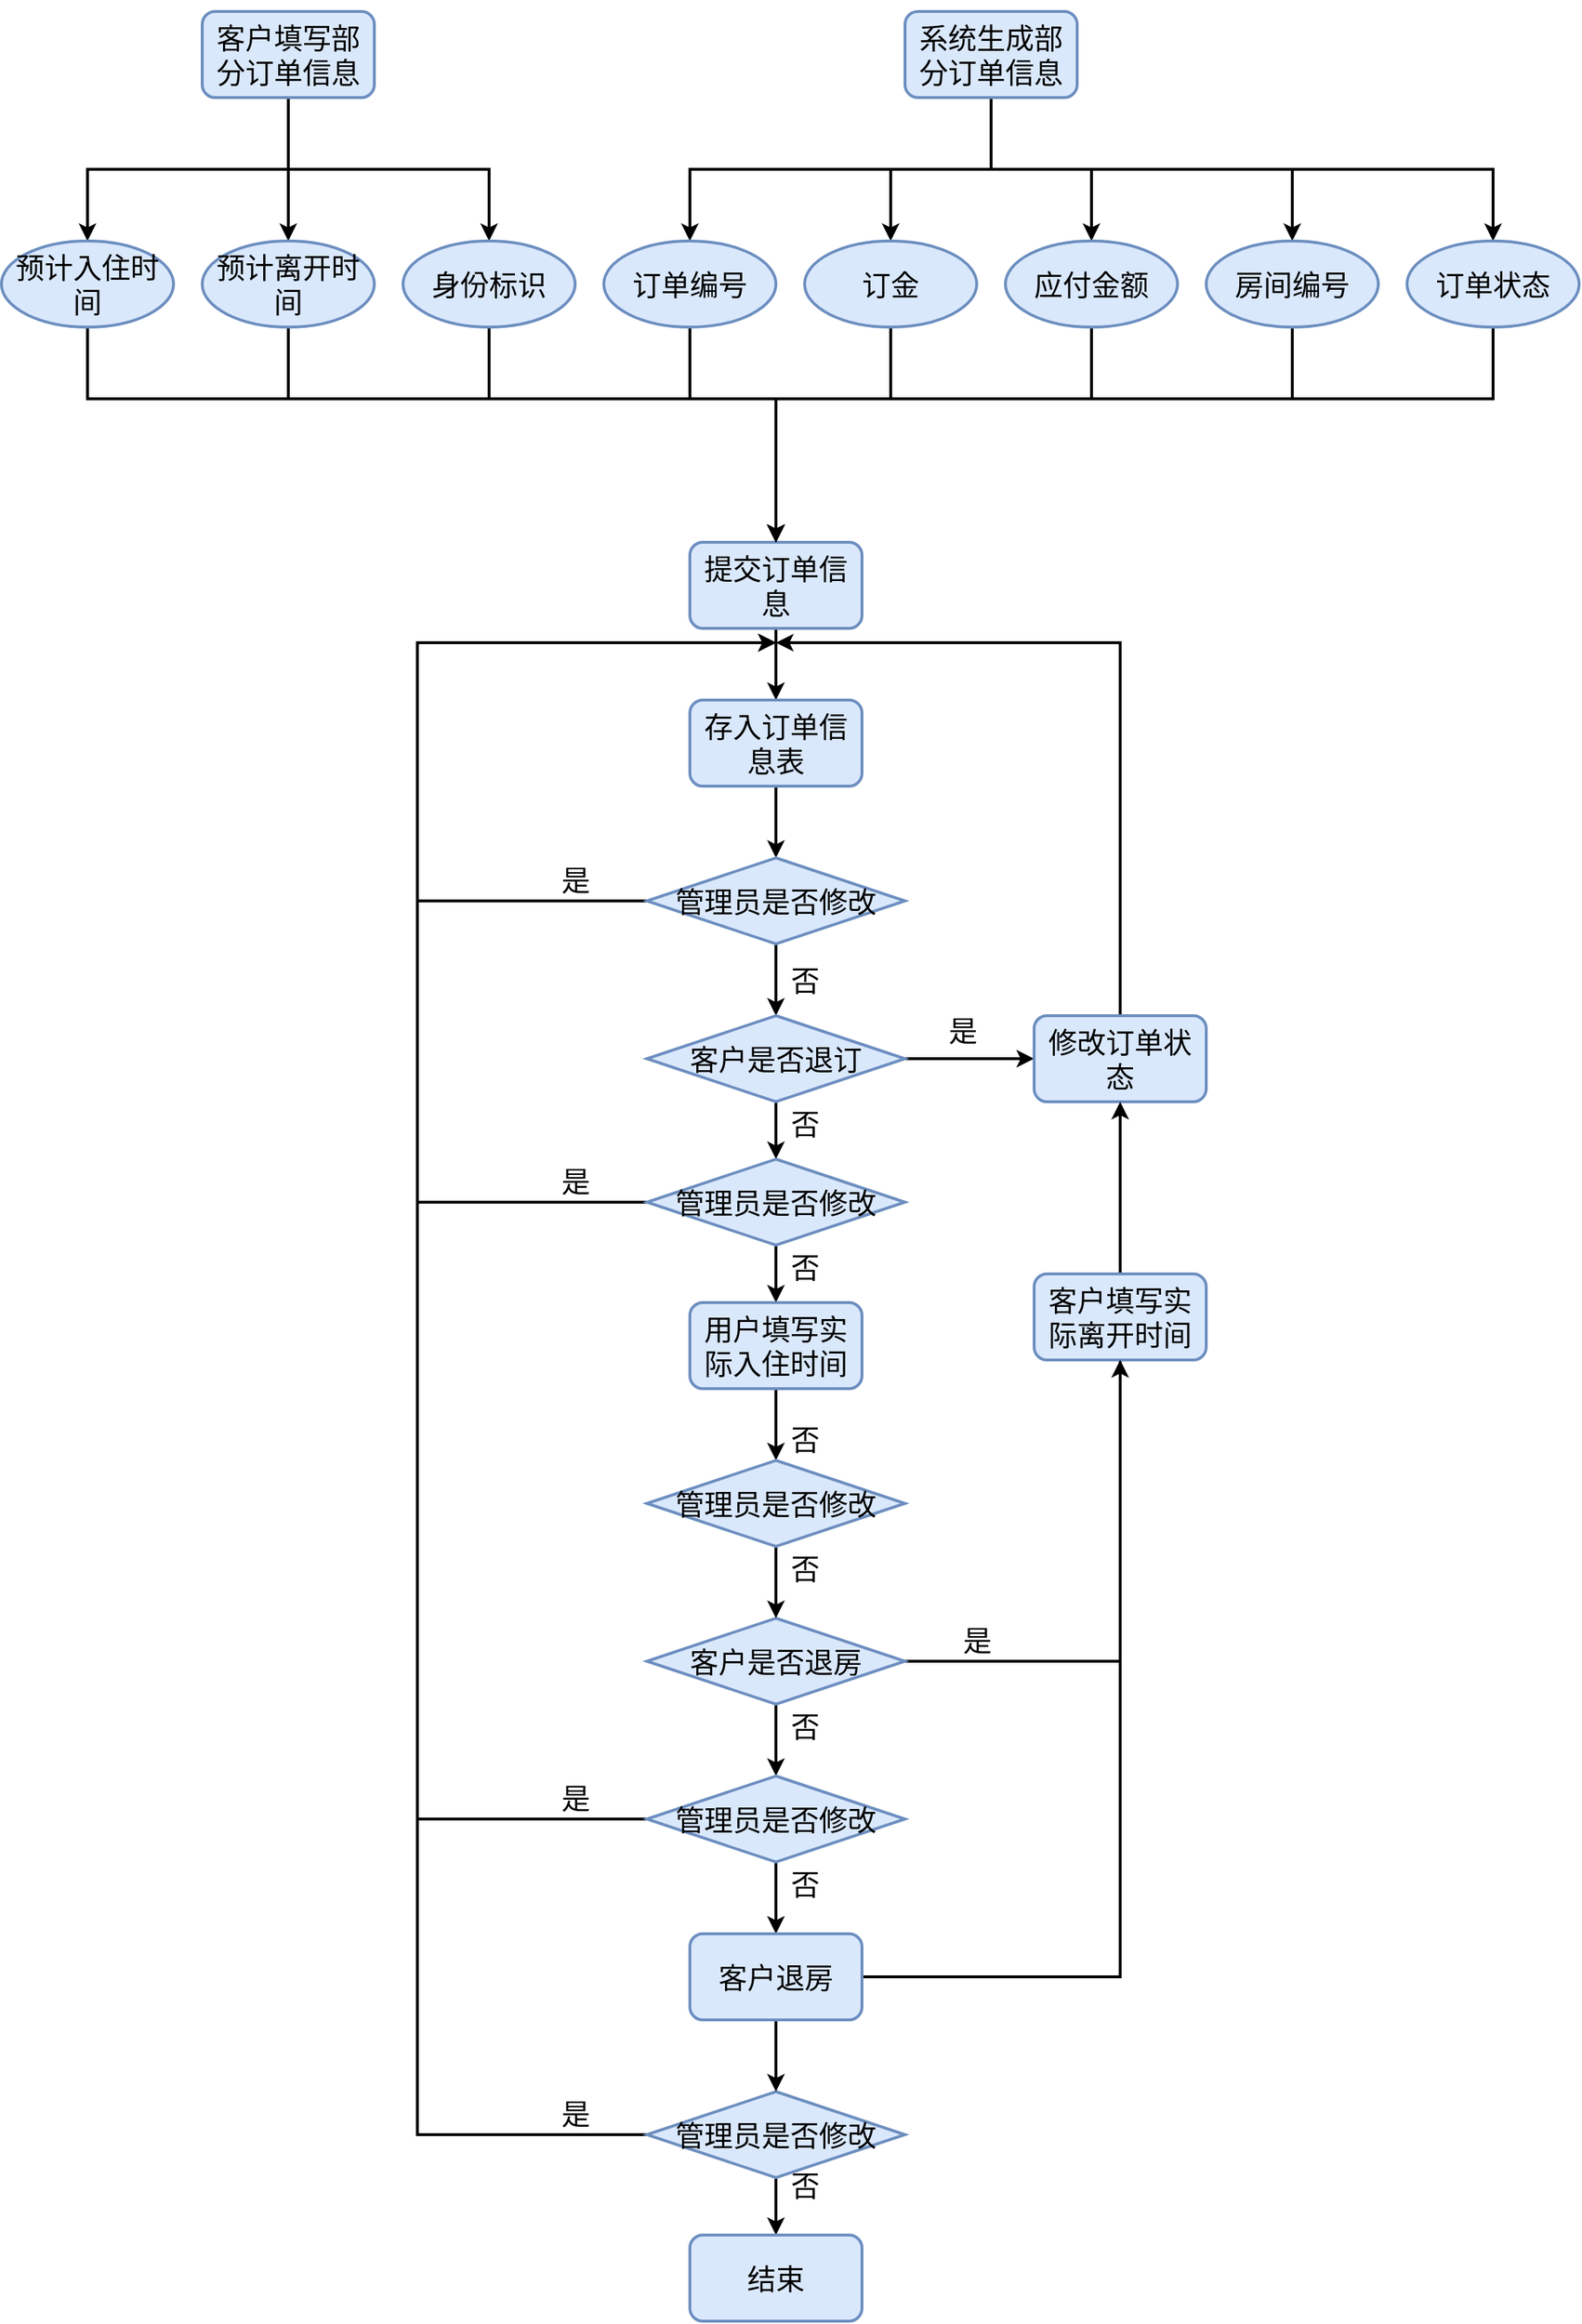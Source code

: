 <mxfile version="14.8.4" type="device"><diagram id="rwfaC8Y0ym5QBmdGNdBn" name="Page-1"><mxGraphModel dx="1422" dy="706" grid="1" gridSize="10" guides="1" tooltips="1" connect="1" arrows="1" fold="1" page="1" pageScale="1" pageWidth="2339" pageHeight="3300" math="0" shadow="0"><root><mxCell id="0"/><mxCell id="1" parent="0"/><mxCell id="a8YzkMoMjeqe5GHOEpse-1" style="edgeStyle=elbowEdgeStyle;rounded=0;orthogonalLoop=1;jettySize=auto;elbow=vertical;html=1;exitX=0.5;exitY=1;exitDx=0;exitDy=0;entryX=0.5;entryY=0;entryDx=0;entryDy=0;strokeWidth=2;fontSize=20;" edge="1" parent="1" target="a8YzkMoMjeqe5GHOEpse-8"><mxGeometry relative="1" as="geometry"><mxPoint x="480" y="110" as="sourcePoint"/></mxGeometry></mxCell><mxCell id="a8YzkMoMjeqe5GHOEpse-2" style="edgeStyle=elbowEdgeStyle;rounded=0;orthogonalLoop=1;jettySize=auto;elbow=vertical;html=1;exitX=0.5;exitY=1;exitDx=0;exitDy=0;entryX=0.5;entryY=0;entryDx=0;entryDy=0;strokeWidth=2;fontSize=20;" edge="1" parent="1" target="a8YzkMoMjeqe5GHOEpse-6"><mxGeometry relative="1" as="geometry"><mxPoint x="480" y="110" as="sourcePoint"/><Array as="points"><mxPoint x="430" y="220"/><mxPoint x="440" y="210"/></Array></mxGeometry></mxCell><mxCell id="a8YzkMoMjeqe5GHOEpse-3" style="edgeStyle=orthogonalEdgeStyle;rounded=0;orthogonalLoop=1;jettySize=auto;html=1;exitX=0.5;exitY=1;exitDx=0;exitDy=0;entryX=0.5;entryY=0;entryDx=0;entryDy=0;strokeWidth=2;" edge="1" parent="1" source="a8YzkMoMjeqe5GHOEpse-4" target="a8YzkMoMjeqe5GHOEpse-10"><mxGeometry relative="1" as="geometry"/></mxCell><mxCell id="a8YzkMoMjeqe5GHOEpse-4" value="客户填写部分订单信息" style="rounded=1;whiteSpace=wrap;html=1;fillColor=#dae8fc;strokeColor=#6c8ebf;strokeWidth=2;fontSize=20;" vertex="1" parent="1"><mxGeometry x="420" y="110" width="120" height="60" as="geometry"/></mxCell><mxCell id="a8YzkMoMjeqe5GHOEpse-5" style="edgeStyle=elbowEdgeStyle;rounded=0;orthogonalLoop=1;jettySize=auto;elbow=vertical;html=1;exitX=0.5;exitY=1;exitDx=0;exitDy=0;strokeWidth=2;fontSize=20;" edge="1" parent="1" source="a8YzkMoMjeqe5GHOEpse-6" target="a8YzkMoMjeqe5GHOEpse-12"><mxGeometry relative="1" as="geometry"><Array as="points"><mxPoint x="430" y="380"/></Array></mxGeometry></mxCell><mxCell id="a8YzkMoMjeqe5GHOEpse-6" value="&lt;font style=&quot;vertical-align: inherit ; font-size: 20px&quot;&gt;&lt;font style=&quot;vertical-align: inherit ; font-size: 20px&quot;&gt;&lt;font style=&quot;vertical-align: inherit ; font-size: 20px&quot;&gt;&lt;font style=&quot;vertical-align: inherit ; font-size: 20px&quot;&gt;预计入住时间&lt;/font&gt;&lt;/font&gt;&lt;/font&gt;&lt;/font&gt;" style="ellipse;whiteSpace=wrap;html=1;fontSize=20;strokeWidth=2;fillColor=#dae8fc;strokeColor=#6c8ebf;" vertex="1" parent="1"><mxGeometry x="280" y="270" width="120" height="60" as="geometry"/></mxCell><mxCell id="a8YzkMoMjeqe5GHOEpse-7" style="edgeStyle=elbowEdgeStyle;rounded=0;orthogonalLoop=1;jettySize=auto;elbow=vertical;html=1;exitX=0.5;exitY=1;exitDx=0;exitDy=0;entryX=0.5;entryY=0;entryDx=0;entryDy=0;strokeWidth=2;fontSize=20;" edge="1" parent="1" source="a8YzkMoMjeqe5GHOEpse-8" target="a8YzkMoMjeqe5GHOEpse-12"><mxGeometry relative="1" as="geometry"><Array as="points"><mxPoint x="550" y="380"/></Array></mxGeometry></mxCell><mxCell id="a8YzkMoMjeqe5GHOEpse-8" value="预计离开时间" style="ellipse;whiteSpace=wrap;html=1;fontSize=20;strokeWidth=2;fillColor=#dae8fc;strokeColor=#6c8ebf;" vertex="1" parent="1"><mxGeometry x="420" y="270" width="120" height="60" as="geometry"/></mxCell><mxCell id="a8YzkMoMjeqe5GHOEpse-9" style="edgeStyle=elbowEdgeStyle;rounded=0;orthogonalLoop=1;jettySize=auto;elbow=vertical;html=1;exitX=0.5;exitY=1;exitDx=0;exitDy=0;entryX=0.5;entryY=0;entryDx=0;entryDy=0;strokeWidth=2;fontSize=20;" edge="1" parent="1" source="a8YzkMoMjeqe5GHOEpse-10" target="a8YzkMoMjeqe5GHOEpse-12"><mxGeometry relative="1" as="geometry"><Array as="points"><mxPoint x="670" y="380"/></Array></mxGeometry></mxCell><mxCell id="a8YzkMoMjeqe5GHOEpse-10" value="&lt;font style=&quot;vertical-align: inherit; font-size: 20px;&quot;&gt;&lt;font style=&quot;vertical-align: inherit; font-size: 20px;&quot;&gt;身份标识&lt;/font&gt;&lt;/font&gt;" style="ellipse;whiteSpace=wrap;html=1;fontSize=20;strokeWidth=2;fillColor=#dae8fc;strokeColor=#6c8ebf;" vertex="1" parent="1"><mxGeometry x="560" y="270" width="120" height="60" as="geometry"/></mxCell><mxCell id="a8YzkMoMjeqe5GHOEpse-11" style="edgeStyle=elbowEdgeStyle;rounded=0;orthogonalLoop=1;jettySize=auto;elbow=vertical;html=1;exitX=0.5;exitY=1;exitDx=0;exitDy=0;strokeWidth=2;fontSize=20;" edge="1" parent="1" source="a8YzkMoMjeqe5GHOEpse-12"><mxGeometry relative="1" as="geometry"><mxPoint x="820" y="590" as="targetPoint"/></mxGeometry></mxCell><mxCell id="a8YzkMoMjeqe5GHOEpse-12" value="提交订单信息" style="rounded=1;whiteSpace=wrap;html=1;fillColor=#dae8fc;strokeColor=#6c8ebf;strokeWidth=2;fontSize=20;" vertex="1" parent="1"><mxGeometry x="760" y="480" width="120" height="60" as="geometry"/></mxCell><mxCell id="a8YzkMoMjeqe5GHOEpse-13" style="edgeStyle=elbowEdgeStyle;rounded=0;orthogonalLoop=1;jettySize=auto;elbow=vertical;html=1;exitX=0.5;exitY=1;exitDx=0;exitDy=0;entryX=0.5;entryY=0;entryDx=0;entryDy=0;strokeWidth=2;fontSize=20;" edge="1" parent="1" target="a8YzkMoMjeqe5GHOEpse-16"><mxGeometry relative="1" as="geometry"><mxPoint x="820" y="650" as="sourcePoint"/></mxGeometry></mxCell><mxCell id="a8YzkMoMjeqe5GHOEpse-14" style="edgeStyle=orthogonalEdgeStyle;rounded=0;orthogonalLoop=1;jettySize=auto;html=1;exitX=0.5;exitY=1;exitDx=0;exitDy=0;entryX=0.5;entryY=0;entryDx=0;entryDy=0;strokeWidth=2;" edge="1" parent="1" source="a8YzkMoMjeqe5GHOEpse-16" target="a8YzkMoMjeqe5GHOEpse-37"><mxGeometry relative="1" as="geometry"/></mxCell><mxCell id="a8YzkMoMjeqe5GHOEpse-15" style="edgeStyle=elbowEdgeStyle;rounded=0;orthogonalLoop=1;jettySize=auto;html=1;exitX=0;exitY=0.5;exitDx=0;exitDy=0;fontSize=20;strokeWidth=2;" edge="1" parent="1" source="a8YzkMoMjeqe5GHOEpse-16"><mxGeometry relative="1" as="geometry"><mxPoint x="820" y="550" as="targetPoint"/><Array as="points"><mxPoint x="570" y="640"/></Array></mxGeometry></mxCell><mxCell id="a8YzkMoMjeqe5GHOEpse-16" value="管理员是否修改" style="rhombus;whiteSpace=wrap;html=1;fillColor=#dae8fc;strokeColor=#6c8ebf;strokeWidth=2;fontSize=20;" vertex="1" parent="1"><mxGeometry x="730" y="700" width="180" height="60" as="geometry"/></mxCell><mxCell id="a8YzkMoMjeqe5GHOEpse-17" value="是" style="text;html=1;align=center;verticalAlign=middle;resizable=0;points=[];autosize=1;strokeColor=none;strokeWidth=2;fontSize=20;" vertex="1" parent="1"><mxGeometry x="660" y="700" width="40" height="30" as="geometry"/></mxCell><mxCell id="a8YzkMoMjeqe5GHOEpse-18" value="否" style="text;html=1;align=center;verticalAlign=middle;resizable=0;points=[];autosize=1;strokeColor=none;fontSize=20;" vertex="1" parent="1"><mxGeometry x="820" y="770" width="40" height="30" as="geometry"/></mxCell><mxCell id="a8YzkMoMjeqe5GHOEpse-19" style="edgeStyle=orthogonalEdgeStyle;rounded=0;orthogonalLoop=1;jettySize=auto;html=1;exitX=0.5;exitY=1;exitDx=0;exitDy=0;strokeWidth=2;" edge="1" parent="1" source="a8YzkMoMjeqe5GHOEpse-24" target="a8YzkMoMjeqe5GHOEpse-26"><mxGeometry relative="1" as="geometry"/></mxCell><mxCell id="a8YzkMoMjeqe5GHOEpse-20" style="edgeStyle=orthogonalEdgeStyle;rounded=0;orthogonalLoop=1;jettySize=auto;html=1;exitX=0.5;exitY=1;exitDx=0;exitDy=0;strokeWidth=2;" edge="1" parent="1" source="a8YzkMoMjeqe5GHOEpse-24" target="a8YzkMoMjeqe5GHOEpse-30"><mxGeometry relative="1" as="geometry"/></mxCell><mxCell id="a8YzkMoMjeqe5GHOEpse-21" style="edgeStyle=orthogonalEdgeStyle;rounded=0;orthogonalLoop=1;jettySize=auto;html=1;exitX=0.5;exitY=1;exitDx=0;exitDy=0;strokeWidth=2;" edge="1" parent="1" source="a8YzkMoMjeqe5GHOEpse-24" target="a8YzkMoMjeqe5GHOEpse-28"><mxGeometry relative="1" as="geometry"/></mxCell><mxCell id="a8YzkMoMjeqe5GHOEpse-22" style="edgeStyle=orthogonalEdgeStyle;rounded=0;orthogonalLoop=1;jettySize=auto;html=1;exitX=0.5;exitY=1;exitDx=0;exitDy=0;strokeWidth=2;" edge="1" parent="1" source="a8YzkMoMjeqe5GHOEpse-24" target="a8YzkMoMjeqe5GHOEpse-32"><mxGeometry relative="1" as="geometry"/></mxCell><mxCell id="a8YzkMoMjeqe5GHOEpse-23" style="edgeStyle=orthogonalEdgeStyle;rounded=0;orthogonalLoop=1;jettySize=auto;html=1;exitX=0.5;exitY=1;exitDx=0;exitDy=0;entryX=0.5;entryY=0;entryDx=0;entryDy=0;strokeWidth=2;" edge="1" parent="1" source="a8YzkMoMjeqe5GHOEpse-24" target="a8YzkMoMjeqe5GHOEpse-34"><mxGeometry relative="1" as="geometry"/></mxCell><mxCell id="a8YzkMoMjeqe5GHOEpse-24" value="系统生成部分订单信息" style="rounded=1;whiteSpace=wrap;html=1;fillColor=#dae8fc;strokeColor=#6c8ebf;strokeWidth=2;fontSize=20;" vertex="1" parent="1"><mxGeometry x="910" y="110" width="120" height="60" as="geometry"/></mxCell><mxCell id="a8YzkMoMjeqe5GHOEpse-25" style="edgeStyle=orthogonalEdgeStyle;rounded=0;orthogonalLoop=1;jettySize=auto;html=1;exitX=0.5;exitY=1;exitDx=0;exitDy=0;entryX=0.5;entryY=0;entryDx=0;entryDy=0;strokeWidth=2;" edge="1" parent="1" source="a8YzkMoMjeqe5GHOEpse-26" target="a8YzkMoMjeqe5GHOEpse-12"><mxGeometry relative="1" as="geometry"><Array as="points"><mxPoint x="760" y="380"/><mxPoint x="820" y="380"/></Array></mxGeometry></mxCell><mxCell id="a8YzkMoMjeqe5GHOEpse-26" value="订单编号" style="ellipse;whiteSpace=wrap;html=1;fontSize=20;strokeWidth=2;fillColor=#dae8fc;strokeColor=#6c8ebf;" vertex="1" parent="1"><mxGeometry x="700" y="270" width="120" height="60" as="geometry"/></mxCell><mxCell id="a8YzkMoMjeqe5GHOEpse-27" style="edgeStyle=orthogonalEdgeStyle;rounded=0;orthogonalLoop=1;jettySize=auto;html=1;exitX=0.5;exitY=1;exitDx=0;exitDy=0;strokeWidth=2;" edge="1" parent="1" source="a8YzkMoMjeqe5GHOEpse-28"><mxGeometry relative="1" as="geometry"><mxPoint x="820" y="480" as="targetPoint"/><Array as="points"><mxPoint x="900" y="380"/><mxPoint x="820" y="380"/></Array></mxGeometry></mxCell><mxCell id="a8YzkMoMjeqe5GHOEpse-28" value="&lt;font style=&quot;vertical-align: inherit ; font-size: 20px&quot;&gt;&lt;font style=&quot;vertical-align: inherit ; font-size: 20px&quot;&gt;订金&lt;/font&gt;&lt;/font&gt;" style="ellipse;whiteSpace=wrap;html=1;fontSize=20;strokeWidth=2;fillColor=#dae8fc;strokeColor=#6c8ebf;" vertex="1" parent="1"><mxGeometry x="840" y="270" width="120" height="60" as="geometry"/></mxCell><mxCell id="a8YzkMoMjeqe5GHOEpse-29" style="edgeStyle=orthogonalEdgeStyle;rounded=0;orthogonalLoop=1;jettySize=auto;html=1;exitX=0.5;exitY=1;exitDx=0;exitDy=0;strokeWidth=2;" edge="1" parent="1" source="a8YzkMoMjeqe5GHOEpse-30"><mxGeometry relative="1" as="geometry"><mxPoint x="820" y="480" as="targetPoint"/><Array as="points"><mxPoint x="1040" y="380"/><mxPoint x="820" y="380"/></Array></mxGeometry></mxCell><mxCell id="a8YzkMoMjeqe5GHOEpse-30" value="&lt;font style=&quot;vertical-align: inherit ; font-size: 20px&quot;&gt;&lt;font style=&quot;vertical-align: inherit ; font-size: 20px&quot;&gt;应付金额&lt;/font&gt;&lt;/font&gt;" style="ellipse;whiteSpace=wrap;html=1;fontSize=20;strokeWidth=2;fillColor=#dae8fc;strokeColor=#6c8ebf;" vertex="1" parent="1"><mxGeometry x="980" y="270" width="120" height="60" as="geometry"/></mxCell><mxCell id="a8YzkMoMjeqe5GHOEpse-31" style="edgeStyle=orthogonalEdgeStyle;rounded=0;orthogonalLoop=1;jettySize=auto;html=1;exitX=0.5;exitY=1;exitDx=0;exitDy=0;strokeWidth=2;" edge="1" parent="1" source="a8YzkMoMjeqe5GHOEpse-32"><mxGeometry relative="1" as="geometry"><mxPoint x="820" y="480" as="targetPoint"/><Array as="points"><mxPoint x="1180" y="380"/><mxPoint x="820" y="380"/></Array></mxGeometry></mxCell><mxCell id="a8YzkMoMjeqe5GHOEpse-32" value="&lt;font style=&quot;vertical-align: inherit ; font-size: 20px&quot;&gt;&lt;font style=&quot;vertical-align: inherit ; font-size: 20px&quot;&gt;房间编号&lt;/font&gt;&lt;/font&gt;" style="ellipse;whiteSpace=wrap;html=1;fontSize=20;strokeWidth=2;fillColor=#dae8fc;strokeColor=#6c8ebf;" vertex="1" parent="1"><mxGeometry x="1120" y="270" width="120" height="60" as="geometry"/></mxCell><mxCell id="a8YzkMoMjeqe5GHOEpse-33" style="edgeStyle=orthogonalEdgeStyle;rounded=0;orthogonalLoop=1;jettySize=auto;html=1;exitX=0.5;exitY=1;exitDx=0;exitDy=0;strokeWidth=2;" edge="1" parent="1" source="a8YzkMoMjeqe5GHOEpse-34"><mxGeometry relative="1" as="geometry"><mxPoint x="820" y="480" as="targetPoint"/><Array as="points"><mxPoint x="1320" y="380"/><mxPoint x="820" y="380"/></Array></mxGeometry></mxCell><mxCell id="a8YzkMoMjeqe5GHOEpse-34" value="&lt;font style=&quot;vertical-align: inherit ; font-size: 20px&quot;&gt;&lt;font style=&quot;vertical-align: inherit ; font-size: 20px&quot;&gt;订单状态&lt;/font&gt;&lt;/font&gt;" style="ellipse;whiteSpace=wrap;html=1;fontSize=20;strokeWidth=2;fillColor=#dae8fc;strokeColor=#6c8ebf;" vertex="1" parent="1"><mxGeometry x="1260" y="270" width="120" height="60" as="geometry"/></mxCell><mxCell id="a8YzkMoMjeqe5GHOEpse-35" style="edgeStyle=orthogonalEdgeStyle;rounded=0;orthogonalLoop=1;jettySize=auto;html=1;exitX=1;exitY=0.5;exitDx=0;exitDy=0;entryX=0;entryY=0.5;entryDx=0;entryDy=0;strokeWidth=2;" edge="1" parent="1" source="a8YzkMoMjeqe5GHOEpse-37" target="a8YzkMoMjeqe5GHOEpse-40"><mxGeometry relative="1" as="geometry"/></mxCell><mxCell id="a8YzkMoMjeqe5GHOEpse-36" style="edgeStyle=elbowEdgeStyle;rounded=0;orthogonalLoop=1;jettySize=auto;html=1;exitX=0.5;exitY=1;exitDx=0;exitDy=0;entryX=0.5;entryY=0;entryDx=0;entryDy=0;fontSize=20;strokeWidth=2;" edge="1" parent="1" source="a8YzkMoMjeqe5GHOEpse-37" target="a8YzkMoMjeqe5GHOEpse-44"><mxGeometry relative="1" as="geometry"/></mxCell><mxCell id="a8YzkMoMjeqe5GHOEpse-37" value="客户是否退订" style="rhombus;whiteSpace=wrap;html=1;fillColor=#dae8fc;strokeColor=#6c8ebf;strokeWidth=2;fontSize=20;" vertex="1" parent="1"><mxGeometry x="730" y="810" width="180" height="60" as="geometry"/></mxCell><mxCell id="a8YzkMoMjeqe5GHOEpse-38" value="存入订单信息表" style="rounded=1;whiteSpace=wrap;html=1;fillColor=#dae8fc;strokeColor=#6c8ebf;strokeWidth=2;fontSize=20;" vertex="1" parent="1"><mxGeometry x="760" y="590" width="120" height="60" as="geometry"/></mxCell><mxCell id="a8YzkMoMjeqe5GHOEpse-39" style="edgeStyle=elbowEdgeStyle;rounded=0;orthogonalLoop=1;jettySize=auto;html=1;exitX=0.5;exitY=0;exitDx=0;exitDy=0;strokeWidth=2;" edge="1" parent="1" source="a8YzkMoMjeqe5GHOEpse-40"><mxGeometry relative="1" as="geometry"><mxPoint x="820" y="550" as="targetPoint"/><Array as="points"><mxPoint x="1060" y="750"/></Array></mxGeometry></mxCell><mxCell id="a8YzkMoMjeqe5GHOEpse-40" value="修改订单状态" style="rounded=1;whiteSpace=wrap;html=1;fillColor=#dae8fc;strokeColor=#6c8ebf;strokeWidth=2;fontSize=20;" vertex="1" parent="1"><mxGeometry x="1000" y="810" width="120" height="60" as="geometry"/></mxCell><mxCell id="a8YzkMoMjeqe5GHOEpse-41" value="是" style="text;html=1;align=center;verticalAlign=middle;resizable=0;points=[];autosize=1;strokeColor=none;fontSize=20;" vertex="1" parent="1"><mxGeometry x="930" y="805" width="40" height="30" as="geometry"/></mxCell><mxCell id="a8YzkMoMjeqe5GHOEpse-42" style="edgeStyle=elbowEdgeStyle;rounded=0;orthogonalLoop=1;jettySize=auto;html=1;exitX=0;exitY=0.5;exitDx=0;exitDy=0;fontSize=20;strokeWidth=2;" edge="1" parent="1" source="a8YzkMoMjeqe5GHOEpse-44"><mxGeometry relative="1" as="geometry"><mxPoint x="820" y="550" as="targetPoint"/><Array as="points"><mxPoint x="570" y="750"/></Array></mxGeometry></mxCell><mxCell id="a8YzkMoMjeqe5GHOEpse-43" style="edgeStyle=elbowEdgeStyle;rounded=0;orthogonalLoop=1;jettySize=auto;html=1;exitX=0.5;exitY=1;exitDx=0;exitDy=0;entryX=0.5;entryY=0;entryDx=0;entryDy=0;fontSize=20;strokeWidth=2;" edge="1" parent="1" source="a8YzkMoMjeqe5GHOEpse-44" target="a8YzkMoMjeqe5GHOEpse-59"><mxGeometry relative="1" as="geometry"/></mxCell><mxCell id="a8YzkMoMjeqe5GHOEpse-44" value="&lt;span&gt;管理员是否修改&lt;/span&gt;" style="rhombus;whiteSpace=wrap;html=1;fillColor=#dae8fc;strokeColor=#6c8ebf;strokeWidth=2;fontSize=20;" vertex="1" parent="1"><mxGeometry x="730" y="910" width="180" height="60" as="geometry"/></mxCell><mxCell id="a8YzkMoMjeqe5GHOEpse-45" value="是" style="text;html=1;align=center;verticalAlign=middle;resizable=0;points=[];autosize=1;strokeColor=none;fontSize=20;" vertex="1" parent="1"><mxGeometry x="660" y="910" width="40" height="30" as="geometry"/></mxCell><mxCell id="a8YzkMoMjeqe5GHOEpse-46" style="edgeStyle=elbowEdgeStyle;rounded=0;orthogonalLoop=1;jettySize=auto;html=1;exitX=1;exitY=0.5;exitDx=0;exitDy=0;entryX=0.5;entryY=1;entryDx=0;entryDy=0;fontSize=20;strokeWidth=2;" edge="1" parent="1" source="a8YzkMoMjeqe5GHOEpse-48" target="a8YzkMoMjeqe5GHOEpse-40"><mxGeometry relative="1" as="geometry"><Array as="points"><mxPoint x="1060" y="960"/></Array></mxGeometry></mxCell><mxCell id="a8YzkMoMjeqe5GHOEpse-47" style="edgeStyle=elbowEdgeStyle;rounded=0;orthogonalLoop=1;jettySize=auto;html=1;exitX=0.5;exitY=1;exitDx=0;exitDy=0;fontSize=20;strokeWidth=2;" edge="1" parent="1" source="a8YzkMoMjeqe5GHOEpse-48" target="a8YzkMoMjeqe5GHOEpse-52"><mxGeometry relative="1" as="geometry"/></mxCell><mxCell id="a8YzkMoMjeqe5GHOEpse-48" value="客户是否退房" style="rhombus;whiteSpace=wrap;html=1;fillColor=#dae8fc;strokeColor=#6c8ebf;strokeWidth=2;fontSize=20;" vertex="1" parent="1"><mxGeometry x="730" y="1230" width="180" height="60" as="geometry"/></mxCell><mxCell id="a8YzkMoMjeqe5GHOEpse-49" value="是" style="text;html=1;align=center;verticalAlign=middle;resizable=0;points=[];autosize=1;strokeColor=none;fontSize=20;" vertex="1" parent="1"><mxGeometry x="940" y="1230" width="40" height="30" as="geometry"/></mxCell><mxCell id="a8YzkMoMjeqe5GHOEpse-50" style="edgeStyle=elbowEdgeStyle;rounded=0;orthogonalLoop=1;jettySize=auto;html=1;exitX=0;exitY=0.5;exitDx=0;exitDy=0;fontSize=20;strokeWidth=2;" edge="1" parent="1" source="a8YzkMoMjeqe5GHOEpse-52"><mxGeometry relative="1" as="geometry"><mxPoint x="820" y="550" as="targetPoint"/><Array as="points"><mxPoint x="570" y="840"/></Array></mxGeometry></mxCell><mxCell id="a8YzkMoMjeqe5GHOEpse-51" style="edgeStyle=elbowEdgeStyle;rounded=0;orthogonalLoop=1;jettySize=auto;html=1;exitX=0.5;exitY=1;exitDx=0;exitDy=0;entryX=0.5;entryY=0;entryDx=0;entryDy=0;fontSize=20;strokeWidth=2;" edge="1" parent="1" source="a8YzkMoMjeqe5GHOEpse-52" target="a8YzkMoMjeqe5GHOEpse-73"><mxGeometry relative="1" as="geometry"/></mxCell><mxCell id="a8YzkMoMjeqe5GHOEpse-52" value="&lt;span&gt;管理员是否修改&lt;/span&gt;" style="rhombus;whiteSpace=wrap;html=1;fillColor=#dae8fc;strokeColor=#6c8ebf;strokeWidth=2;fontSize=20;" vertex="1" parent="1"><mxGeometry x="730" y="1340" width="180" height="60" as="geometry"/></mxCell><mxCell id="a8YzkMoMjeqe5GHOEpse-53" value="是" style="text;html=1;align=center;verticalAlign=middle;resizable=0;points=[];autosize=1;strokeColor=none;fontSize=20;" vertex="1" parent="1"><mxGeometry x="660" y="1340" width="40" height="30" as="geometry"/></mxCell><mxCell id="a8YzkMoMjeqe5GHOEpse-54" value="否" style="text;html=1;align=center;verticalAlign=middle;resizable=0;points=[];autosize=1;strokeColor=none;fontSize=20;" vertex="1" parent="1"><mxGeometry x="820" y="870" width="40" height="30" as="geometry"/></mxCell><mxCell id="a8YzkMoMjeqe5GHOEpse-55" value="否" style="text;html=1;align=center;verticalAlign=middle;resizable=0;points=[];autosize=1;strokeColor=none;fontSize=20;" vertex="1" parent="1"><mxGeometry x="820" y="970" width="40" height="30" as="geometry"/></mxCell><mxCell id="a8YzkMoMjeqe5GHOEpse-56" value="否" style="text;html=1;align=center;verticalAlign=middle;resizable=0;points=[];autosize=1;strokeColor=none;fontSize=20;" vertex="1" parent="1"><mxGeometry x="820" y="1290" width="40" height="30" as="geometry"/></mxCell><mxCell id="a8YzkMoMjeqe5GHOEpse-57" value="否" style="text;html=1;align=center;verticalAlign=middle;resizable=0;points=[];autosize=1;strokeColor=none;fontSize=20;" vertex="1" parent="1"><mxGeometry x="820" y="1400" width="40" height="30" as="geometry"/></mxCell><mxCell id="a8YzkMoMjeqe5GHOEpse-58" style="edgeStyle=elbowEdgeStyle;rounded=0;orthogonalLoop=1;jettySize=auto;html=1;exitX=0.5;exitY=1;exitDx=0;exitDy=0;fontSize=20;strokeWidth=2;" edge="1" parent="1" source="a8YzkMoMjeqe5GHOEpse-59" target="a8YzkMoMjeqe5GHOEpse-62"><mxGeometry relative="1" as="geometry"/></mxCell><mxCell id="a8YzkMoMjeqe5GHOEpse-59" value="用户填写实际入住时间" style="rounded=1;whiteSpace=wrap;html=1;fillColor=#dae8fc;strokeColor=#6c8ebf;strokeWidth=2;fontSize=20;" vertex="1" parent="1"><mxGeometry x="760" y="1010" width="120" height="60" as="geometry"/></mxCell><mxCell id="a8YzkMoMjeqe5GHOEpse-60" value="客户填写实际离开时间" style="rounded=1;whiteSpace=wrap;html=1;fillColor=#dae8fc;strokeColor=#6c8ebf;strokeWidth=2;fontSize=20;" vertex="1" parent="1"><mxGeometry x="1000" y="990" width="120" height="60" as="geometry"/></mxCell><mxCell id="a8YzkMoMjeqe5GHOEpse-61" style="edgeStyle=elbowEdgeStyle;rounded=0;orthogonalLoop=1;jettySize=auto;html=1;exitX=0.5;exitY=1;exitDx=0;exitDy=0;entryX=0.5;entryY=0;entryDx=0;entryDy=0;fontSize=20;strokeWidth=2;" edge="1" parent="1" source="a8YzkMoMjeqe5GHOEpse-62" target="a8YzkMoMjeqe5GHOEpse-48"><mxGeometry relative="1" as="geometry"/></mxCell><mxCell id="a8YzkMoMjeqe5GHOEpse-62" value="管理员是否修改" style="rhombus;whiteSpace=wrap;html=1;fillColor=#dae8fc;strokeColor=#6c8ebf;strokeWidth=2;fontSize=20;" vertex="1" parent="1"><mxGeometry x="730" y="1120" width="180" height="60" as="geometry"/></mxCell><mxCell id="a8YzkMoMjeqe5GHOEpse-63" style="edgeStyle=elbowEdgeStyle;rounded=0;orthogonalLoop=1;jettySize=auto;html=1;exitX=0.5;exitY=1;exitDx=0;exitDy=0;entryX=0.5;entryY=0;entryDx=0;entryDy=0;fontSize=20;strokeWidth=2;" edge="1" parent="1" source="a8YzkMoMjeqe5GHOEpse-65" target="a8YzkMoMjeqe5GHOEpse-68"><mxGeometry relative="1" as="geometry"/></mxCell><mxCell id="a8YzkMoMjeqe5GHOEpse-64" style="edgeStyle=elbowEdgeStyle;rounded=0;orthogonalLoop=1;jettySize=auto;html=1;exitX=0;exitY=0.5;exitDx=0;exitDy=0;fontSize=20;strokeWidth=2;" edge="1" parent="1" source="a8YzkMoMjeqe5GHOEpse-65"><mxGeometry relative="1" as="geometry"><mxPoint x="820" y="550" as="targetPoint"/><Array as="points"><mxPoint x="570" y="1060"/></Array></mxGeometry></mxCell><mxCell id="a8YzkMoMjeqe5GHOEpse-65" value="&lt;span&gt;管理员是否修改&lt;/span&gt;" style="rhombus;whiteSpace=wrap;html=1;fillColor=#dae8fc;strokeColor=#6c8ebf;strokeWidth=2;fontSize=20;" vertex="1" parent="1"><mxGeometry x="730" y="1560" width="180" height="60" as="geometry"/></mxCell><mxCell id="a8YzkMoMjeqe5GHOEpse-66" value="否" style="text;html=1;align=center;verticalAlign=middle;resizable=0;points=[];autosize=1;strokeColor=none;fontSize=20;" vertex="1" parent="1"><mxGeometry x="820" y="1090" width="40" height="30" as="geometry"/></mxCell><mxCell id="a8YzkMoMjeqe5GHOEpse-67" value="否" style="text;html=1;align=center;verticalAlign=middle;resizable=0;points=[];autosize=1;strokeColor=none;fontSize=20;" vertex="1" parent="1"><mxGeometry x="820" y="1180" width="40" height="30" as="geometry"/></mxCell><mxCell id="a8YzkMoMjeqe5GHOEpse-68" value="结束" style="rounded=1;whiteSpace=wrap;html=1;fillColor=#dae8fc;strokeColor=#6c8ebf;strokeWidth=2;fontSize=20;" vertex="1" parent="1"><mxGeometry x="760" y="1660" width="120" height="60" as="geometry"/></mxCell><mxCell id="a8YzkMoMjeqe5GHOEpse-69" value="否" style="text;html=1;align=center;verticalAlign=middle;resizable=0;points=[];autosize=1;strokeColor=none;fontSize=20;" vertex="1" parent="1"><mxGeometry x="820" y="1610" width="40" height="30" as="geometry"/></mxCell><mxCell id="a8YzkMoMjeqe5GHOEpse-70" value="是" style="text;html=1;align=center;verticalAlign=middle;resizable=0;points=[];autosize=1;strokeColor=none;fontSize=20;" vertex="1" parent="1"><mxGeometry x="660" y="1560" width="40" height="30" as="geometry"/></mxCell><mxCell id="a8YzkMoMjeqe5GHOEpse-71" style="edgeStyle=elbowEdgeStyle;rounded=0;orthogonalLoop=1;jettySize=auto;html=1;exitX=0.5;exitY=1;exitDx=0;exitDy=0;fontSize=20;strokeWidth=2;" edge="1" parent="1" source="a8YzkMoMjeqe5GHOEpse-73" target="a8YzkMoMjeqe5GHOEpse-65"><mxGeometry relative="1" as="geometry"/></mxCell><mxCell id="a8YzkMoMjeqe5GHOEpse-72" style="edgeStyle=elbowEdgeStyle;rounded=0;orthogonalLoop=1;jettySize=auto;html=1;exitX=1;exitY=0.5;exitDx=0;exitDy=0;entryX=0.5;entryY=1;entryDx=0;entryDy=0;fontSize=20;strokeWidth=2;" edge="1" parent="1" source="a8YzkMoMjeqe5GHOEpse-73" target="a8YzkMoMjeqe5GHOEpse-60"><mxGeometry relative="1" as="geometry"><Array as="points"><mxPoint x="1060" y="1280"/></Array></mxGeometry></mxCell><mxCell id="a8YzkMoMjeqe5GHOEpse-73" value="客户退房" style="rounded=1;whiteSpace=wrap;html=1;fillColor=#dae8fc;strokeColor=#6c8ebf;strokeWidth=2;fontSize=20;" vertex="1" parent="1"><mxGeometry x="760" y="1450" width="120" height="60" as="geometry"/></mxCell></root></mxGraphModel></diagram></mxfile>